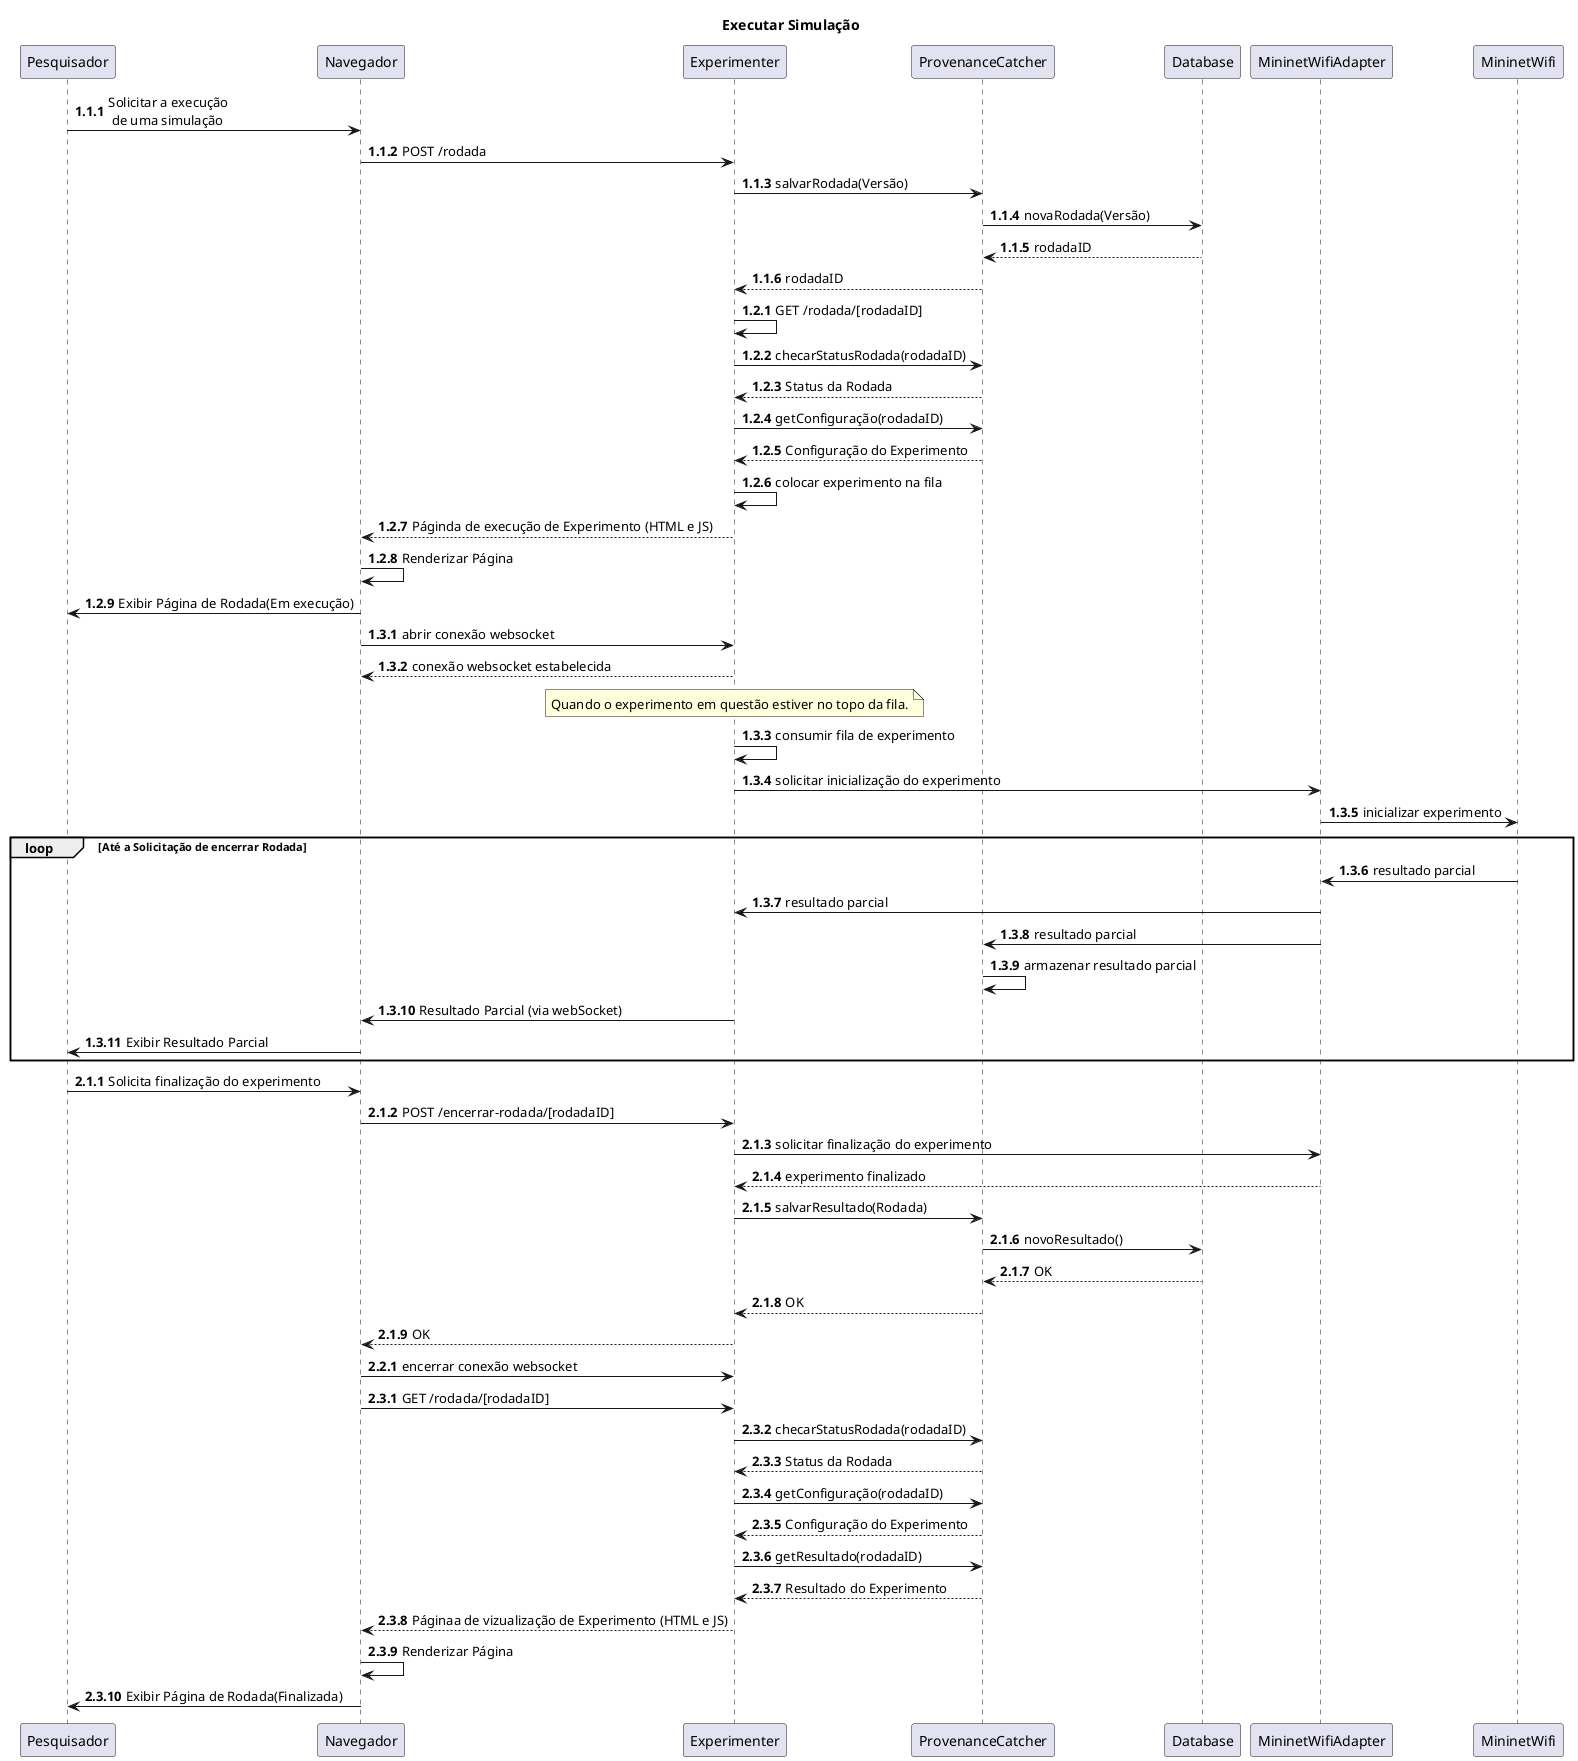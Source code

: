 @startuml Diagrama de Sequência
title Executar Simulação
autonumber 1.1.1

Pesquisador -> Navegador: Solicitar a execução\n de uma simulação
Navegador -> Experimenter: POST /rodada
Experimenter -> ProvenanceCatcher: salvarRodada(Versão)
ProvenanceCatcher -> Database: novaRodada(Versão)
Database --> ProvenanceCatcher: rodadaID
ProvenanceCatcher --> Experimenter: rodadaID

autonumber inc B
Experimenter -> Experimenter: GET /rodada/[rodadaID]
Experimenter -> ProvenanceCatcher: checarStatusRodada(rodadaID)
ProvenanceCatcher --> Experimenter: Status da Rodada
Experimenter -> ProvenanceCatcher: getConfiguração(rodadaID)
ProvenanceCatcher --> Experimenter: Configuração do Experimento
Experimenter -> Experimenter: colocar experimento na fila
Experimenter --> Navegador: Páginda de execução de Experimento (HTML e JS)
Navegador -> Navegador: Renderizar Página
Navegador -> Pesquisador: Exibir Página de Rodada(Em execução)

autonumber inc B
Navegador -> Experimenter: abrir conexão websocket
Experimenter --> Navegador: conexão websocket estabelecida
note over Experimenter: Quando o experimento em questão estiver no topo da fila.
Experimenter -> Experimenter: consumir fila de experimento
Experimenter -> MininetWifiAdapter: solicitar inicialização do experimento
MininetWifiAdapter -> MininetWifi: inicializar experimento
loop Até a Solicitação de encerrar Rodada
    MininetWifi -> MininetWifiAdapter: resultado parcial
    MininetWifiAdapter -> Experimenter: resultado parcial
    MininetWifiAdapter -> ProvenanceCatcher: resultado parcial
    ProvenanceCatcher -> ProvenanceCatcher: armazenar resultado parcial
    Experimenter -> Navegador: Resultado Parcial (via webSocket)
    Navegador -> Pesquisador: Exibir Resultado Parcial
end

autonumber inc A
Pesquisador -> Navegador: Solicita finalização do experimento
Navegador -> Experimenter: POST /encerrar-rodada/[rodadaID]
Experimenter -> MininetWifiAdapter: solicitar finalização do experimento
MininetWifiAdapter --> Experimenter: experimento finalizado
Experimenter -> ProvenanceCatcher: salvarResultado(Rodada)
ProvenanceCatcher -> Database: novoResultado()
Database --> ProvenanceCatcher: OK
ProvenanceCatcher --> Experimenter: OK
Experimenter --> Navegador: OK

autonumber inc B
Navegador -> Experimenter: encerrar conexão websocket

autonumber inc B
Navegador -> Experimenter: GET /rodada/[rodadaID]
Experimenter -> ProvenanceCatcher: checarStatusRodada(rodadaID)
ProvenanceCatcher --> Experimenter: Status da Rodada
Experimenter -> ProvenanceCatcher: getConfiguração(rodadaID)
ProvenanceCatcher --> Experimenter: Configuração do Experimento
Experimenter -> ProvenanceCatcher: getResultado(rodadaID)
ProvenanceCatcher --> Experimenter: Resultado do Experimento
Experimenter --> Navegador: Páginaa de vizualização de Experimento (HTML e JS)
Navegador -> Navegador: Renderizar Página
Navegador -> Pesquisador: Exibir Página de Rodada(Finalizada)




@enduml
